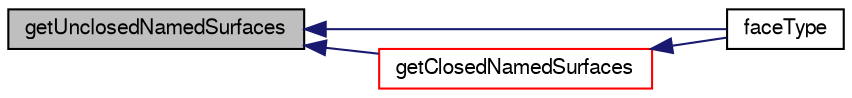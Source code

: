 digraph "getUnclosedNamedSurfaces"
{
  bgcolor="transparent";
  edge [fontname="FreeSans",fontsize="10",labelfontname="FreeSans",labelfontsize="10"];
  node [fontname="FreeSans",fontsize="10",shape=record];
  rankdir="LR";
  Node1165 [label="getUnclosedNamedSurfaces",height=0.2,width=0.4,color="black", fillcolor="grey75", style="filled", fontcolor="black"];
  Node1165 -> Node1166 [dir="back",color="midnightblue",fontsize="10",style="solid",fontname="FreeSans"];
  Node1166 [label="faceType",height=0.2,width=0.4,color="black",URL="$a24690.html#a7f6d29fa7b92a7be3b719672c3c9508d",tooltip="How to handle face of surfaces with a faceZone. "];
  Node1165 -> Node1167 [dir="back",color="midnightblue",fontsize="10",style="solid",fontname="FreeSans"];
  Node1167 [label="getClosedNamedSurfaces",height=0.2,width=0.4,color="red",URL="$a24690.html#afc72d0018f44fb51a12eef8afbc9dd6d",tooltip="Get indices of surfaces with a cellZone that are closed and. "];
  Node1167 -> Node1166 [dir="back",color="midnightblue",fontsize="10",style="solid",fontname="FreeSans"];
}
